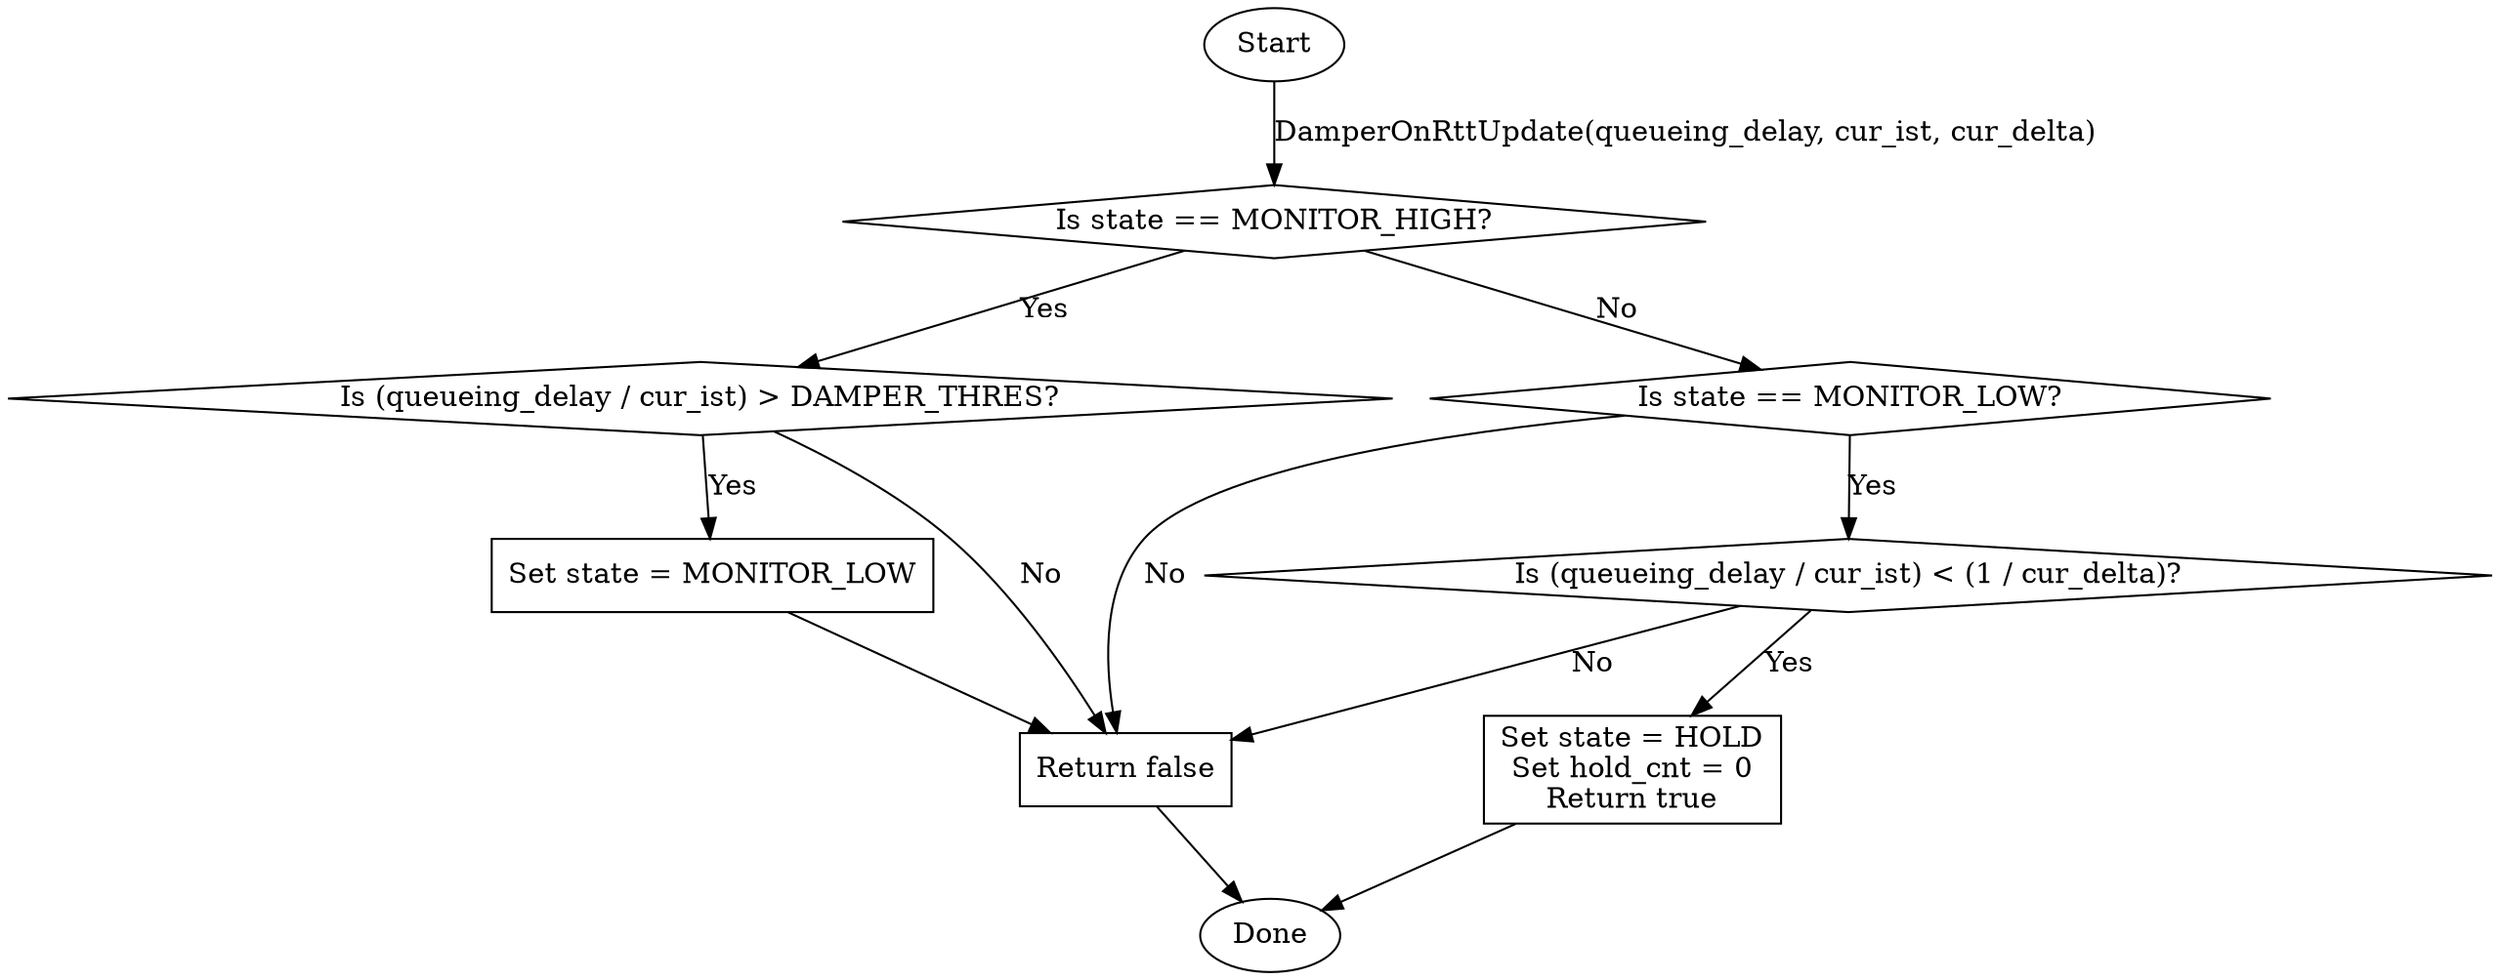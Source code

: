 digraph sliq_copa3_damperonrttupdate {
    strt [ shape = ellipse, label = "Start" ];
    done [ shape = ellipse, label = "Done" ];
    blk1 [ shape = box,     label = "Set state = MONITOR_LOW" ];
    blk2 [ shape = box,     label = "Set state = HOLD\nSet hold_cnt = 0\nReturn true" ];
    blk3 [ shape = box,     label = "Return false" ];
    dsc1 [ shape = diamond, label = "Is state == MONITOR_HIGH?" ];
    dsc2 [ shape = diamond, label = "Is (queueing_delay / cur_ist) > DAMPER_THRES?" ];
    dsc3 [ shape = diamond, label = "Is state == MONITOR_LOW?" ];
    dsc4 [ shape = diamond, label = "Is (queueing_delay / cur_ist) < (1 / cur_delta)?" ];

    strt -> dsc1 [ label = "DamperOnRttUpdate(queueing_delay, cur_ist, cur_delta)" ];
    dsc1 -> dsc2 [ label = "Yes" ];
    dsc1 -> dsc3 [ label = "No" ];
    dsc2 -> blk1 [ label = "Yes" ];
    dsc2 -> blk3 [ label = "No" ];
    blk1 -> blk3;
    dsc3 -> dsc4 [ label = "Yes" ];
    dsc3 -> blk3 [ label = "No" ];
    dsc4 -> blk2 [ label = "Yes" ];
    dsc4 -> blk3 [ label = "No" ];
    blk2 -> done;
    blk3 -> done;
}
